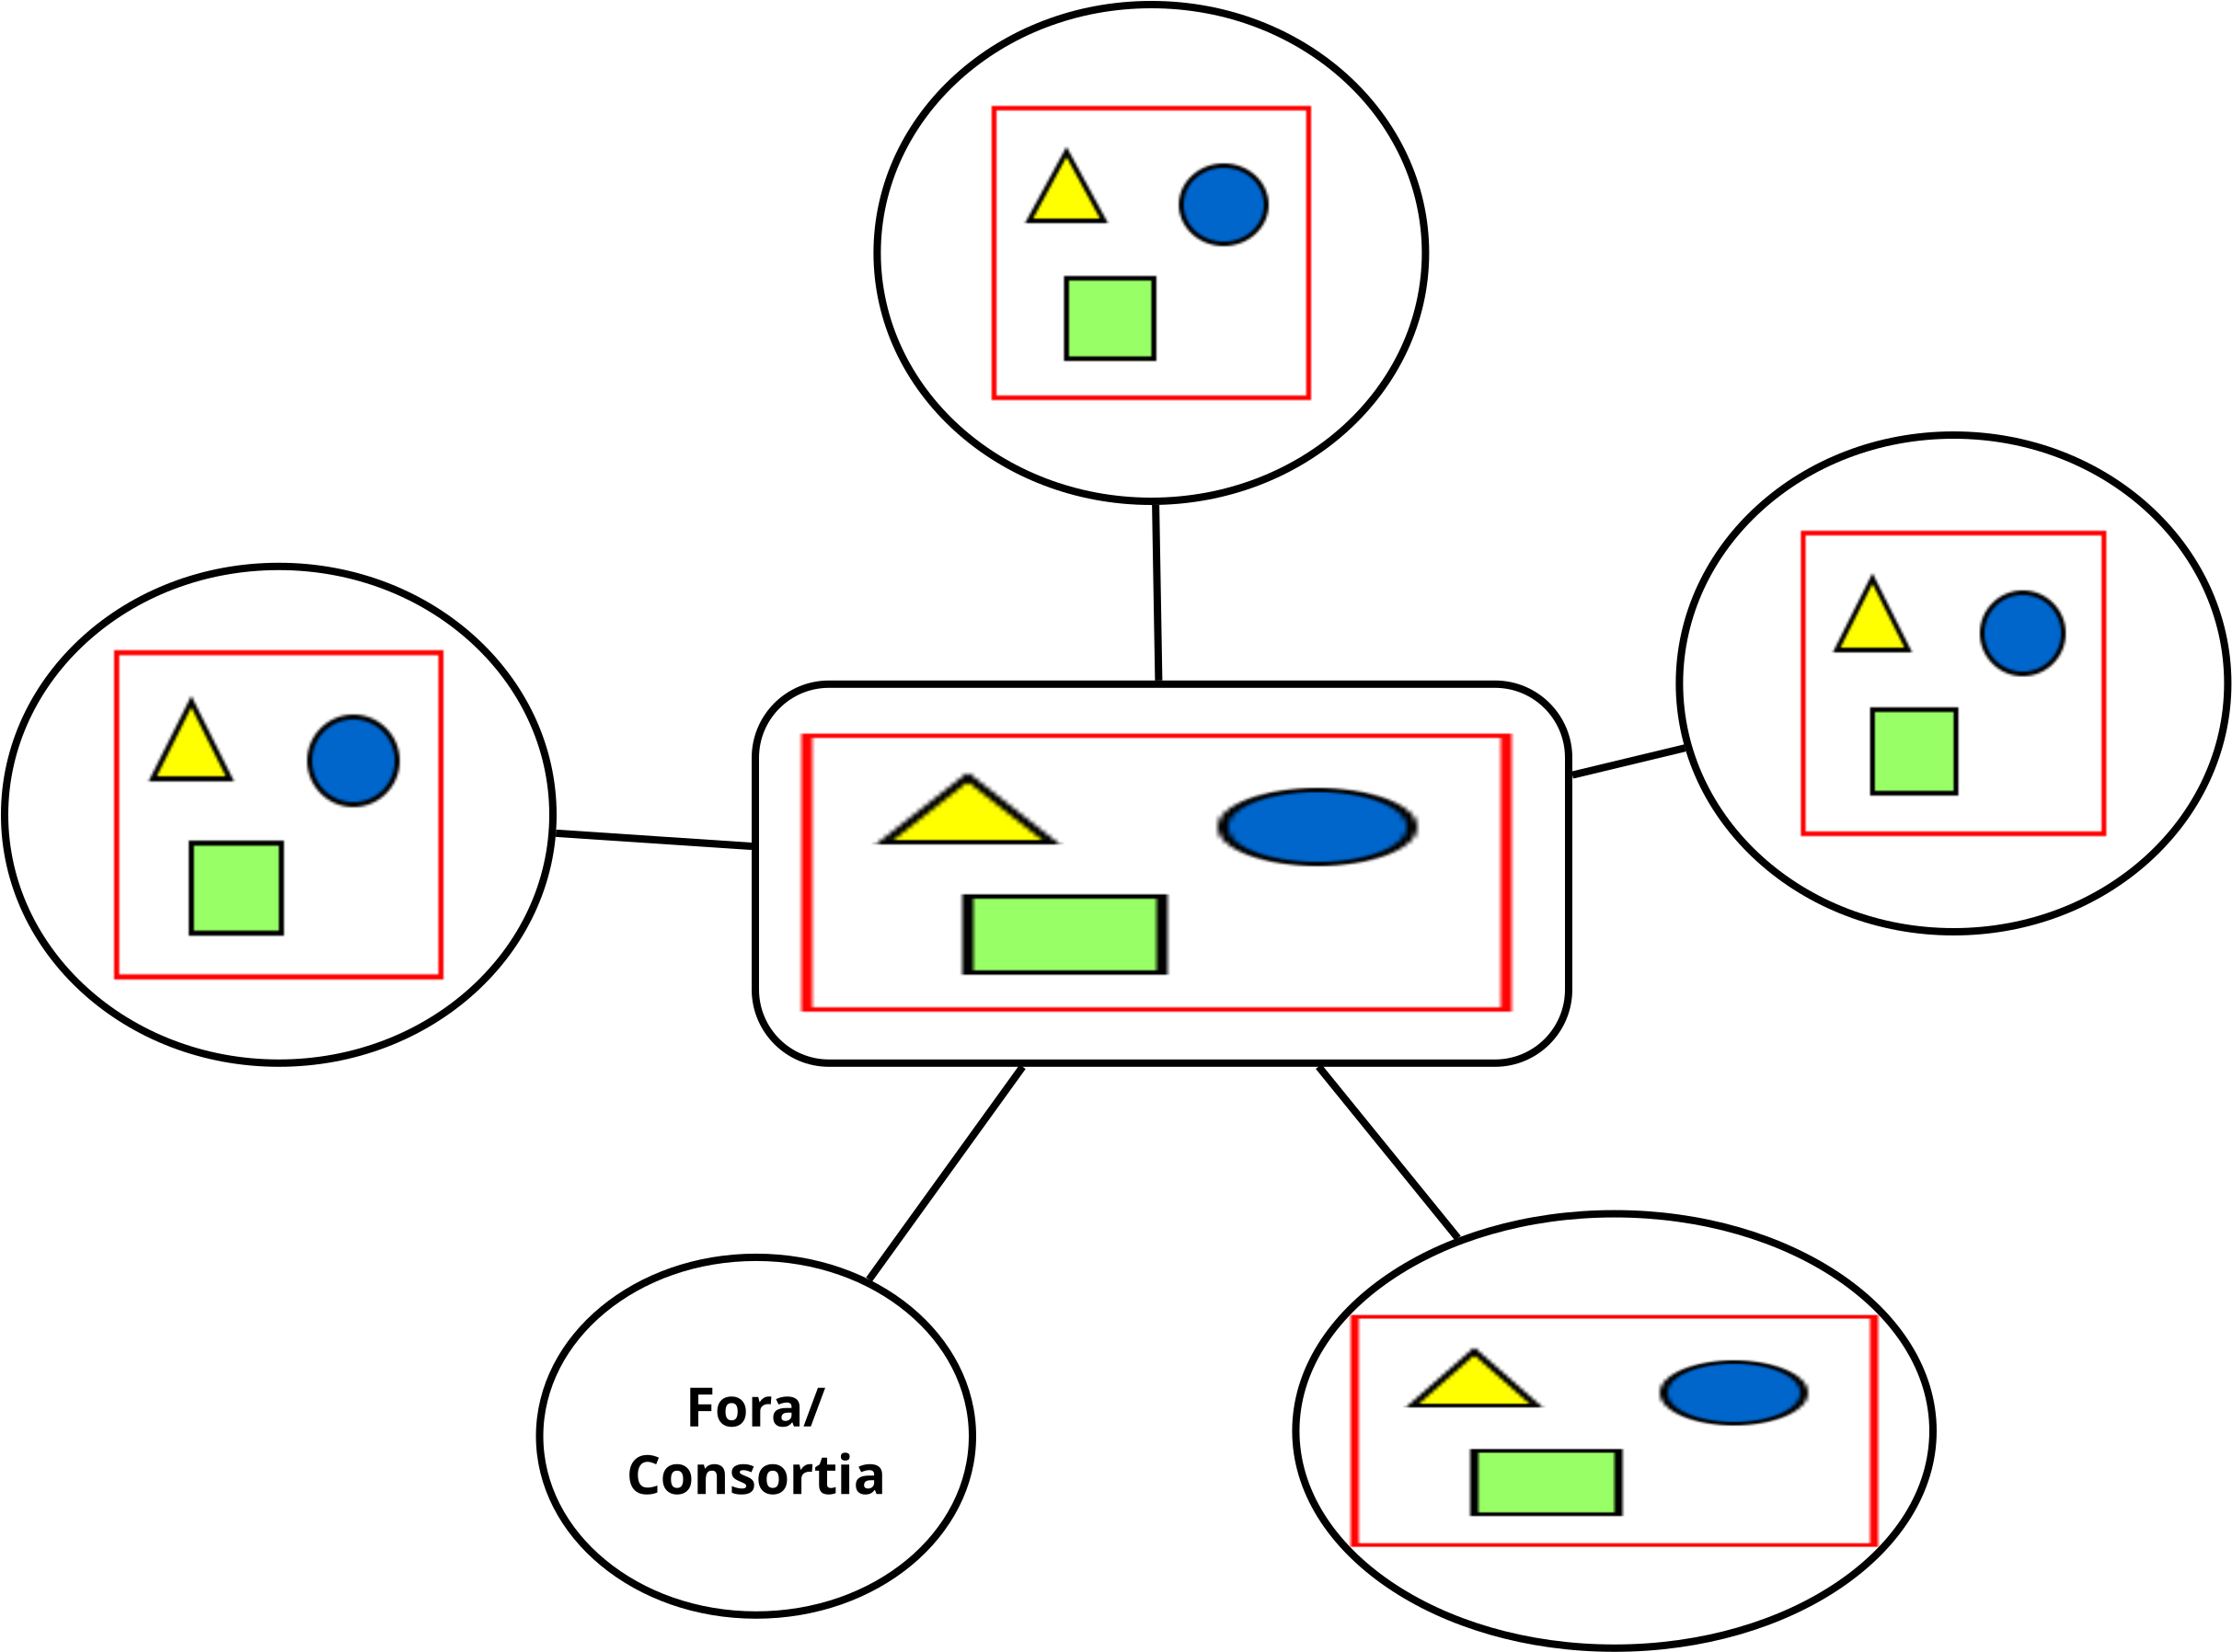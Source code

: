 <?xml version="1.0" encoding="UTF-8"?>
<dia:diagram xmlns:dia="http://www.lysator.liu.se/~alla/dia/">
  <dia:layer name="Background" visible="true" active="true">
    <dia:object type="Standard - Ellipse" version="0" id="O0">
      <dia:attribute name="obj_pos">
        <dia:point val="35.005,16.115"/>
      </dia:attribute>
      <dia:attribute name="obj_bb">
        <dia:rectangle val="34.955,16.065;42.505,22.915"/>
      </dia:attribute>
      <dia:attribute name="elem_corner">
        <dia:point val="35.005,16.115"/>
      </dia:attribute>
      <dia:attribute name="elem_width">
        <dia:real val="7.45"/>
      </dia:attribute>
      <dia:attribute name="elem_height">
        <dia:real val="6.75"/>
      </dia:attribute>
    </dia:object>
    <dia:object type="Standard - Ellipse" version="0" id="O1">
      <dia:attribute name="obj_pos">
        <dia:point val="24.105,10.265"/>
      </dia:attribute>
      <dia:attribute name="obj_bb">
        <dia:rectangle val="24.055,10.215;31.605,17.065"/>
      </dia:attribute>
      <dia:attribute name="elem_corner">
        <dia:point val="24.105,10.265"/>
      </dia:attribute>
      <dia:attribute name="elem_width">
        <dia:real val="7.45"/>
      </dia:attribute>
      <dia:attribute name="elem_height">
        <dia:real val="6.75"/>
      </dia:attribute>
    </dia:object>
    <dia:object type="Standard - Ellipse" version="0" id="O2">
      <dia:attribute name="obj_pos">
        <dia:point val="12.25,17.9"/>
      </dia:attribute>
      <dia:attribute name="obj_bb">
        <dia:rectangle val="12.2,17.85;19.75,24.7"/>
      </dia:attribute>
      <dia:attribute name="elem_corner">
        <dia:point val="12.25,17.9"/>
      </dia:attribute>
      <dia:attribute name="elem_width">
        <dia:real val="7.45"/>
      </dia:attribute>
      <dia:attribute name="elem_height">
        <dia:real val="6.75"/>
      </dia:attribute>
    </dia:object>
    <dia:object type="Flowchart - Ellipse" version="0" id="O3">
      <dia:attribute name="obj_pos">
        <dia:point val="29.793,26.697"/>
      </dia:attribute>
      <dia:attribute name="obj_bb">
        <dia:rectangle val="29.743,26.647;38.5,32.65"/>
      </dia:attribute>
      <dia:attribute name="elem_corner">
        <dia:point val="29.793,26.697"/>
      </dia:attribute>
      <dia:attribute name="elem_width">
        <dia:real val="8.657"/>
      </dia:attribute>
      <dia:attribute name="elem_height">
        <dia:real val="5.903"/>
      </dia:attribute>
      <dia:attribute name="show_background">
        <dia:boolean val="true"/>
      </dia:attribute>
      <dia:attribute name="padding">
        <dia:real val="0.354"/>
      </dia:attribute>
      <dia:attribute name="text">
        <dia:composite type="text">
          <dia:attribute name="string">
            <dia:string>##</dia:string>
          </dia:attribute>
          <dia:attribute name="font">
            <dia:font family="sans" style="0" name="Helvetica"/>
          </dia:attribute>
          <dia:attribute name="height">
            <dia:real val="0.8"/>
          </dia:attribute>
          <dia:attribute name="pos">
            <dia:point val="34.122,29.892"/>
          </dia:attribute>
          <dia:attribute name="color">
            <dia:color val="#000000"/>
          </dia:attribute>
          <dia:attribute name="alignment">
            <dia:enum val="1"/>
          </dia:attribute>
        </dia:composite>
      </dia:attribute>
    </dia:object>
    <dia:object type="Standard - Box" version="0" id="O4">
      <dia:attribute name="obj_pos">
        <dia:point val="22.45,19.5"/>
      </dia:attribute>
      <dia:attribute name="obj_bb">
        <dia:rectangle val="22.4,19.45;33.55,24.7"/>
      </dia:attribute>
      <dia:attribute name="elem_corner">
        <dia:point val="22.45,19.5"/>
      </dia:attribute>
      <dia:attribute name="elem_width">
        <dia:real val="11.05"/>
      </dia:attribute>
      <dia:attribute name="elem_height">
        <dia:real val="5.15"/>
      </dia:attribute>
      <dia:attribute name="border_width">
        <dia:real val="0.1"/>
      </dia:attribute>
      <dia:attribute name="show_background">
        <dia:boolean val="true"/>
      </dia:attribute>
      <dia:attribute name="corner_radius">
        <dia:real val="1"/>
      </dia:attribute>
    </dia:object>
    <dia:object type="Standard - Image" version="0" id="O5">
      <dia:attribute name="obj_pos">
        <dia:point val="23.075,20.172"/>
      </dia:attribute>
      <dia:attribute name="obj_bb">
        <dia:rectangle val="23.025,20.122;32.776,24"/>
      </dia:attribute>
      <dia:attribute name="elem_corner">
        <dia:point val="23.075,20.172"/>
      </dia:attribute>
      <dia:attribute name="elem_width">
        <dia:real val="9.651"/>
      </dia:attribute>
      <dia:attribute name="elem_height">
        <dia:real val="3.778"/>
      </dia:attribute>
      <dia:attribute name="draw_border">
        <dia:boolean val="false"/>
      </dia:attribute>
      <dia:attribute name="keep_aspect">
        <dia:boolean val="true"/>
      </dia:attribute>
      <dia:attribute name="file">
        <dia:string>#/home/noel/git/me/fullwebdev/packages/illustrations/images/third-party/ecma-logo.jpg#</dia:string>
      </dia:attribute>
    </dia:object>
    <dia:object type="Standard - Image" version="0" id="O6">
      <dia:attribute name="obj_pos">
        <dia:point val="36.655,17.415"/>
      </dia:attribute>
      <dia:attribute name="obj_bb">
        <dia:rectangle val="36.605,17.365;40.855,21.615"/>
      </dia:attribute>
      <dia:attribute name="elem_corner">
        <dia:point val="36.655,17.415"/>
      </dia:attribute>
      <dia:attribute name="elem_width">
        <dia:real val="4.15"/>
      </dia:attribute>
      <dia:attribute name="elem_height">
        <dia:real val="4.15"/>
      </dia:attribute>
      <dia:attribute name="draw_border">
        <dia:boolean val="false"/>
      </dia:attribute>
      <dia:attribute name="keep_aspect">
        <dia:boolean val="true"/>
      </dia:attribute>
      <dia:attribute name="file">
        <dia:string>#/home/noel/git/me/fullwebdev/packages/illustrations/images/third-party/parts/International_Electrotechnical_Commission_Logo.svg#</dia:string>
      </dia:attribute>
    </dia:object>
    <dia:object type="Standard - Image" version="0" id="O7">
      <dia:attribute name="obj_pos">
        <dia:point val="13.738,19.038"/>
      </dia:attribute>
      <dia:attribute name="obj_bb">
        <dia:rectangle val="13.688,18.988;18.262,23.562"/>
      </dia:attribute>
      <dia:attribute name="elem_corner">
        <dia:point val="13.738,19.038"/>
      </dia:attribute>
      <dia:attribute name="elem_width">
        <dia:real val="4.475"/>
      </dia:attribute>
      <dia:attribute name="elem_height">
        <dia:real val="4.475"/>
      </dia:attribute>
      <dia:attribute name="draw_border">
        <dia:boolean val="false"/>
      </dia:attribute>
      <dia:attribute name="keep_aspect">
        <dia:boolean val="true"/>
      </dia:attribute>
      <dia:attribute name="file">
        <dia:string>#/home/noel/git/me/fullwebdev/packages/illustrations/images/third-party/parts/itu-logo.png#</dia:string>
      </dia:attribute>
    </dia:object>
    <dia:object type="Standard - Image" version="0" id="O8">
      <dia:attribute name="obj_pos">
        <dia:point val="30.538,28.073"/>
      </dia:attribute>
      <dia:attribute name="obj_bb">
        <dia:rectangle val="30.488,28.023;37.755,31.273"/>
      </dia:attribute>
      <dia:attribute name="elem_corner">
        <dia:point val="30.538,28.073"/>
      </dia:attribute>
      <dia:attribute name="elem_width">
        <dia:real val="7.167"/>
      </dia:attribute>
      <dia:attribute name="elem_height">
        <dia:real val="3.15"/>
      </dia:attribute>
      <dia:attribute name="draw_border">
        <dia:boolean val="false"/>
      </dia:attribute>
      <dia:attribute name="keep_aspect">
        <dia:boolean val="true"/>
      </dia:attribute>
      <dia:attribute name="file">
        <dia:string>#/home/noel/git/me/fullwebdev/packages/illustrations/images/third-party/parts/ETSI Logo_Web_70pc.jpg#</dia:string>
      </dia:attribute>
    </dia:object>
    <dia:object type="Standard - Image" version="0" id="O9">
      <dia:attribute name="obj_pos">
        <dia:point val="25.66,11.642"/>
      </dia:attribute>
      <dia:attribute name="obj_bb">
        <dia:rectangle val="25.61,11.592;30.05,15.688"/>
      </dia:attribute>
      <dia:attribute name="elem_corner">
        <dia:point val="25.66,11.642"/>
      </dia:attribute>
      <dia:attribute name="elem_width">
        <dia:real val="4.341"/>
      </dia:attribute>
      <dia:attribute name="elem_height">
        <dia:real val="3.997"/>
      </dia:attribute>
      <dia:attribute name="draw_border">
        <dia:boolean val="false"/>
      </dia:attribute>
      <dia:attribute name="keep_aspect">
        <dia:boolean val="true"/>
      </dia:attribute>
      <dia:attribute name="file">
        <dia:string>#/home/noel/git/me/fullwebdev/packages/illustrations/images/third-party/parts/ISO_Logo_(Red_square).svg#</dia:string>
      </dia:attribute>
    </dia:object>
    <dia:object type="Flowchart - Ellipse" version="0" id="O10">
      <dia:attribute name="obj_pos">
        <dia:point val="19.519,27.289"/>
      </dia:attribute>
      <dia:attribute name="obj_bb">
        <dia:rectangle val="19.469,27.239;25.45,32.2"/>
      </dia:attribute>
      <dia:attribute name="elem_corner">
        <dia:point val="19.519,27.289"/>
      </dia:attribute>
      <dia:attribute name="elem_width">
        <dia:real val="5.881"/>
      </dia:attribute>
      <dia:attribute name="elem_height">
        <dia:real val="4.861"/>
      </dia:attribute>
      <dia:attribute name="border_width">
        <dia:real val="0.1"/>
      </dia:attribute>
      <dia:attribute name="show_background">
        <dia:boolean val="true"/>
      </dia:attribute>
      <dia:attribute name="padding">
        <dia:real val="0.354"/>
      </dia:attribute>
      <dia:attribute name="text">
        <dia:composite type="text">
          <dia:attribute name="string">
            <dia:string>#Fora/
Consortia#</dia:string>
          </dia:attribute>
          <dia:attribute name="font">
            <dia:font family="sans" style="80" name="Helvetica-Bold"/>
          </dia:attribute>
          <dia:attribute name="height">
            <dia:real val="0.917"/>
          </dia:attribute>
          <dia:attribute name="pos">
            <dia:point val="22.459,29.54"/>
          </dia:attribute>
          <dia:attribute name="color">
            <dia:color val="#000000"/>
          </dia:attribute>
          <dia:attribute name="alignment">
            <dia:enum val="1"/>
          </dia:attribute>
        </dia:composite>
      </dia:attribute>
    </dia:object>
    <dia:object type="Standard - Line" version="0" id="O11">
      <dia:attribute name="obj_pos">
        <dia:point val="27.889,17.064"/>
      </dia:attribute>
      <dia:attribute name="obj_bb">
        <dia:rectangle val="27.838,17.013;27.981,19.501"/>
      </dia:attribute>
      <dia:attribute name="conn_endpoints">
        <dia:point val="27.889,17.064"/>
        <dia:point val="27.93,19.45"/>
      </dia:attribute>
      <dia:attribute name="numcp">
        <dia:int val="1"/>
      </dia:attribute>
      <dia:connections>
        <dia:connection handle="0" to="O1" connection="8"/>
        <dia:connection handle="1" to="O4" connection="8"/>
      </dia:connections>
    </dia:object>
    <dia:object type="Standard - Line" version="0" id="O12">
      <dia:attribute name="obj_pos">
        <dia:point val="35.083,20.367"/>
      </dia:attribute>
      <dia:attribute name="obj_bb">
        <dia:rectangle val="33.49,20.306;35.143,20.795"/>
      </dia:attribute>
      <dia:attribute name="conn_endpoints">
        <dia:point val="35.083,20.367"/>
        <dia:point val="33.55,20.735"/>
      </dia:attribute>
      <dia:attribute name="numcp">
        <dia:int val="1"/>
      </dia:attribute>
      <dia:connections>
        <dia:connection handle="0" to="O0" connection="8"/>
        <dia:connection handle="1" to="O4" connection="8"/>
      </dia:connections>
    </dia:object>
    <dia:object type="Standard - Line" version="0" id="O13">
      <dia:attribute name="obj_pos">
        <dia:point val="19.74,21.526"/>
      </dia:attribute>
      <dia:attribute name="obj_bb">
        <dia:rectangle val="19.687,21.473;22.454,21.757"/>
      </dia:attribute>
      <dia:attribute name="conn_endpoints">
        <dia:point val="19.74,21.526"/>
        <dia:point val="22.401,21.703"/>
      </dia:attribute>
      <dia:attribute name="numcp">
        <dia:int val="1"/>
      </dia:attribute>
      <dia:connections>
        <dia:connection handle="0" to="O2" connection="8"/>
        <dia:connection handle="1" to="O4" connection="8"/>
      </dia:connections>
    </dia:object>
    <dia:object type="Standard - Line" version="0" id="O14">
      <dia:attribute name="obj_pos">
        <dia:point val="23.995,27.591"/>
      </dia:attribute>
      <dia:attribute name="obj_bb">
        <dia:rectangle val="23.925,24.63;26.151,27.661"/>
      </dia:attribute>
      <dia:attribute name="conn_endpoints">
        <dia:point val="23.995,27.591"/>
        <dia:point val="26.081,24.7"/>
      </dia:attribute>
      <dia:attribute name="numcp">
        <dia:int val="1"/>
      </dia:attribute>
      <dia:connections>
        <dia:connection handle="0" to="O10" connection="16"/>
        <dia:connection handle="1" to="O4" connection="8"/>
      </dia:connections>
    </dia:object>
    <dia:object type="Standard - Line" version="0" id="O15">
      <dia:attribute name="obj_pos">
        <dia:point val="31.995,27.028"/>
      </dia:attribute>
      <dia:attribute name="obj_bb">
        <dia:rectangle val="30.033,24.627;32.066,27.099"/>
      </dia:attribute>
      <dia:attribute name="conn_endpoints">
        <dia:point val="31.995,27.028"/>
        <dia:point val="30.103,24.697"/>
      </dia:attribute>
      <dia:attribute name="numcp">
        <dia:int val="1"/>
      </dia:attribute>
      <dia:connections>
        <dia:connection handle="0" to="O3" connection="16"/>
        <dia:connection handle="1" to="O4" connection="8"/>
      </dia:connections>
    </dia:object>
  </dia:layer>
</dia:diagram>
